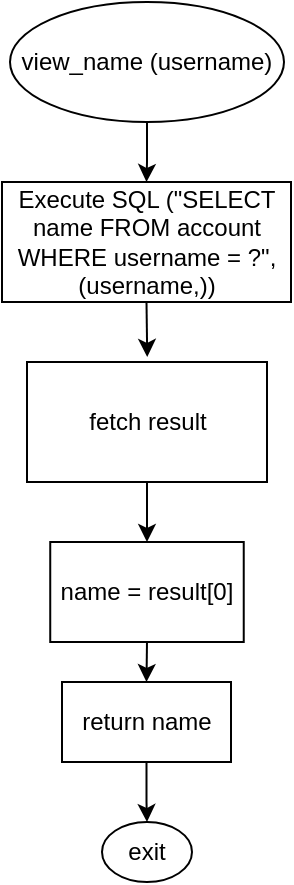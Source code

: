<mxfile version="26.0.10">
  <diagram name="Page-1" id="U3vzaVGJRuIIN2docCHV">
    <mxGraphModel dx="463" dy="442" grid="1" gridSize="10" guides="1" tooltips="1" connect="1" arrows="1" fold="1" page="1" pageScale="1" pageWidth="850" pageHeight="1100" math="0" shadow="0">
      <root>
        <mxCell id="0" />
        <mxCell id="1" parent="0" />
        <mxCell id="D4A6wDwTuZnIC6UNoz5c-5" style="edgeStyle=orthogonalEdgeStyle;rounded=0;orthogonalLoop=1;jettySize=auto;html=1;exitX=0.5;exitY=1;exitDx=0;exitDy=0;" edge="1" parent="1" source="D4A6wDwTuZnIC6UNoz5c-1" target="D4A6wDwTuZnIC6UNoz5c-4">
          <mxGeometry relative="1" as="geometry" />
        </mxCell>
        <mxCell id="D4A6wDwTuZnIC6UNoz5c-1" value="view_name (username)" style="ellipse;whiteSpace=wrap;html=1;" vertex="1" parent="1">
          <mxGeometry x="357" y="50" width="137" height="60" as="geometry" />
        </mxCell>
        <mxCell id="D4A6wDwTuZnIC6UNoz5c-4" value="Execute SQL (&quot;SELECT name FROM account WHERE username = ?&quot;,(username,))" style="rounded=0;whiteSpace=wrap;html=1;" vertex="1" parent="1">
          <mxGeometry x="353" y="140" width="144.5" height="60" as="geometry" />
        </mxCell>
        <mxCell id="D4A6wDwTuZnIC6UNoz5c-9" style="edgeStyle=orthogonalEdgeStyle;rounded=0;orthogonalLoop=1;jettySize=auto;html=1;exitX=0.5;exitY=1;exitDx=0;exitDy=0;entryX=0.5;entryY=0;entryDx=0;entryDy=0;" edge="1" parent="1" source="D4A6wDwTuZnIC6UNoz5c-6" target="D4A6wDwTuZnIC6UNoz5c-8">
          <mxGeometry relative="1" as="geometry" />
        </mxCell>
        <mxCell id="D4A6wDwTuZnIC6UNoz5c-6" value="fetch result" style="rounded=0;whiteSpace=wrap;html=1;" vertex="1" parent="1">
          <mxGeometry x="365.5" y="230" width="120" height="60" as="geometry" />
        </mxCell>
        <mxCell id="D4A6wDwTuZnIC6UNoz5c-7" style="edgeStyle=orthogonalEdgeStyle;rounded=0;orthogonalLoop=1;jettySize=auto;html=1;exitX=0.5;exitY=1;exitDx=0;exitDy=0;entryX=0.501;entryY=-0.042;entryDx=0;entryDy=0;entryPerimeter=0;" edge="1" parent="1" source="D4A6wDwTuZnIC6UNoz5c-4" target="D4A6wDwTuZnIC6UNoz5c-6">
          <mxGeometry relative="1" as="geometry" />
        </mxCell>
        <mxCell id="D4A6wDwTuZnIC6UNoz5c-13" style="edgeStyle=orthogonalEdgeStyle;rounded=0;orthogonalLoop=1;jettySize=auto;html=1;exitX=0.5;exitY=1;exitDx=0;exitDy=0;entryX=0.5;entryY=0;entryDx=0;entryDy=0;" edge="1" parent="1" source="D4A6wDwTuZnIC6UNoz5c-8" target="D4A6wDwTuZnIC6UNoz5c-12">
          <mxGeometry relative="1" as="geometry" />
        </mxCell>
        <mxCell id="D4A6wDwTuZnIC6UNoz5c-8" value="name = result[0]" style="rounded=0;whiteSpace=wrap;html=1;" vertex="1" parent="1">
          <mxGeometry x="377.12" y="320" width="96.75" height="50" as="geometry" />
        </mxCell>
        <mxCell id="D4A6wDwTuZnIC6UNoz5c-10" value="exit" style="ellipse;whiteSpace=wrap;html=1;" vertex="1" parent="1">
          <mxGeometry x="403" y="460" width="45" height="30" as="geometry" />
        </mxCell>
        <mxCell id="D4A6wDwTuZnIC6UNoz5c-14" style="edgeStyle=orthogonalEdgeStyle;rounded=0;orthogonalLoop=1;jettySize=auto;html=1;entryX=0.5;entryY=0;entryDx=0;entryDy=0;" edge="1" parent="1" source="D4A6wDwTuZnIC6UNoz5c-12" target="D4A6wDwTuZnIC6UNoz5c-10">
          <mxGeometry relative="1" as="geometry" />
        </mxCell>
        <mxCell id="D4A6wDwTuZnIC6UNoz5c-12" value="return name" style="rounded=0;whiteSpace=wrap;html=1;" vertex="1" parent="1">
          <mxGeometry x="383" y="390" width="84.5" height="40" as="geometry" />
        </mxCell>
      </root>
    </mxGraphModel>
  </diagram>
</mxfile>
